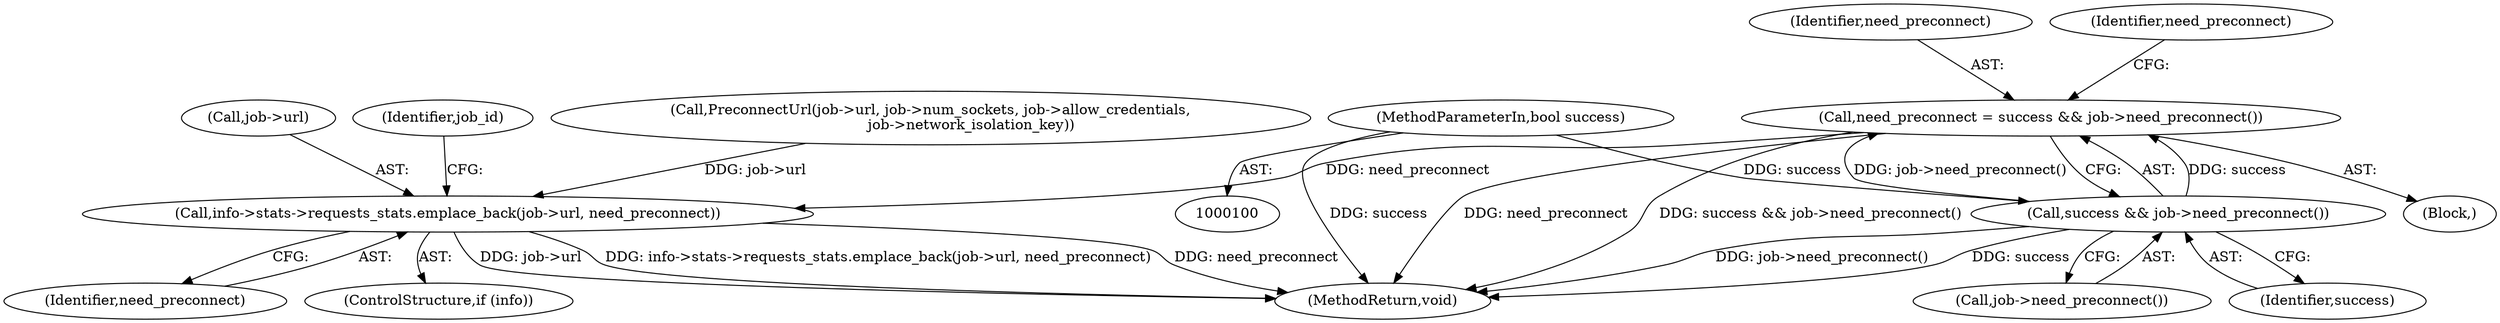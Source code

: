 digraph "0_Chrome_fec26ff33bf372476a70326f3669a35f34a9d474_6@API" {
"1000114" [label="(Call,need_preconnect = success && job->need_preconnect())"];
"1000116" [label="(Call,success && job->need_preconnect())"];
"1000102" [label="(MethodParameterIn,bool success)"];
"1000143" [label="(Call,info->stats->requests_stats.emplace_back(job->url, need_preconnect))"];
"1000102" [label="(MethodParameterIn,bool success)"];
"1000144" [label="(Call,job->url)"];
"1000116" [label="(Call,success && job->need_preconnect())"];
"1000143" [label="(Call,info->stats->requests_stats.emplace_back(job->url, need_preconnect))"];
"1000149" [label="(Identifier,job_id)"];
"1000117" [label="(Identifier,success)"];
"1000115" [label="(Identifier,need_preconnect)"];
"1000122" [label="(Call,PreconnectUrl(job->url, job->num_sockets, job->allow_credentials,\n                  job->network_isolation_key))"];
"1000114" [label="(Call,need_preconnect = success && job->need_preconnect())"];
"1000103" [label="(Block,)"];
"1000147" [label="(Identifier,need_preconnect)"];
"1000120" [label="(Identifier,need_preconnect)"];
"1000141" [label="(ControlStructure,if (info))"];
"1000171" [label="(MethodReturn,void)"];
"1000118" [label="(Call,job->need_preconnect())"];
"1000114" -> "1000103"  [label="AST: "];
"1000114" -> "1000116"  [label="CFG: "];
"1000115" -> "1000114"  [label="AST: "];
"1000116" -> "1000114"  [label="AST: "];
"1000120" -> "1000114"  [label="CFG: "];
"1000114" -> "1000171"  [label="DDG: need_preconnect"];
"1000114" -> "1000171"  [label="DDG: success && job->need_preconnect()"];
"1000116" -> "1000114"  [label="DDG: success"];
"1000116" -> "1000114"  [label="DDG: job->need_preconnect()"];
"1000114" -> "1000143"  [label="DDG: need_preconnect"];
"1000116" -> "1000117"  [label="CFG: "];
"1000116" -> "1000118"  [label="CFG: "];
"1000117" -> "1000116"  [label="AST: "];
"1000118" -> "1000116"  [label="AST: "];
"1000116" -> "1000171"  [label="DDG: success"];
"1000116" -> "1000171"  [label="DDG: job->need_preconnect()"];
"1000102" -> "1000116"  [label="DDG: success"];
"1000102" -> "1000100"  [label="AST: "];
"1000102" -> "1000171"  [label="DDG: success"];
"1000143" -> "1000141"  [label="AST: "];
"1000143" -> "1000147"  [label="CFG: "];
"1000144" -> "1000143"  [label="AST: "];
"1000147" -> "1000143"  [label="AST: "];
"1000149" -> "1000143"  [label="CFG: "];
"1000143" -> "1000171"  [label="DDG: job->url"];
"1000143" -> "1000171"  [label="DDG: info->stats->requests_stats.emplace_back(job->url, need_preconnect)"];
"1000143" -> "1000171"  [label="DDG: need_preconnect"];
"1000122" -> "1000143"  [label="DDG: job->url"];
}
